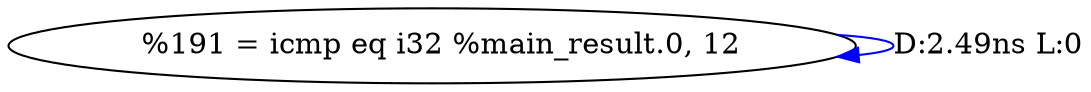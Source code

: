 digraph {
Node0x3112c40[label="  %191 = icmp eq i32 %main_result.0, 12"];
Node0x3112c40 -> Node0x3112c40[label="D:2.49ns L:0",color=blue];
}
